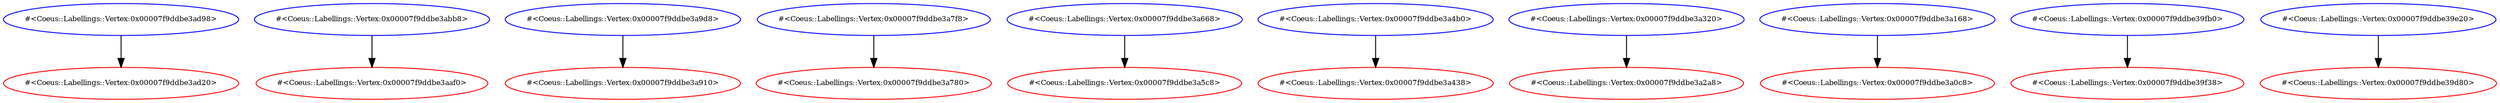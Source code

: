 digraph RGL__DirectedAdjacencyGraph {
    "#<Coeus::Labellings::Vertex:0x00007f9ddbe3ad98>" [
        color = blue,
        fontsize = 8,
        label = "#<Coeus::Labellings::Vertex:0x00007f9ddbe3ad98>"
    ]

    "#<Coeus::Labellings::Vertex:0x00007f9ddbe3ad20>" [
        color = red,
        fontsize = 8,
        label = "#<Coeus::Labellings::Vertex:0x00007f9ddbe3ad20>"
    ]

    "#<Coeus::Labellings::Vertex:0x00007f9ddbe3abb8>" [
        color = blue,
        fontsize = 8,
        label = "#<Coeus::Labellings::Vertex:0x00007f9ddbe3abb8>"
    ]

    "#<Coeus::Labellings::Vertex:0x00007f9ddbe3aaf0>" [
        color = red,
        fontsize = 8,
        label = "#<Coeus::Labellings::Vertex:0x00007f9ddbe3aaf0>"
    ]

    "#<Coeus::Labellings::Vertex:0x00007f9ddbe3a9d8>" [
        color = blue,
        fontsize = 8,
        label = "#<Coeus::Labellings::Vertex:0x00007f9ddbe3a9d8>"
    ]

    "#<Coeus::Labellings::Vertex:0x00007f9ddbe3a910>" [
        color = red,
        fontsize = 8,
        label = "#<Coeus::Labellings::Vertex:0x00007f9ddbe3a910>"
    ]

    "#<Coeus::Labellings::Vertex:0x00007f9ddbe3a7f8>" [
        color = blue,
        fontsize = 8,
        label = "#<Coeus::Labellings::Vertex:0x00007f9ddbe3a7f8>"
    ]

    "#<Coeus::Labellings::Vertex:0x00007f9ddbe3a780>" [
        color = red,
        fontsize = 8,
        label = "#<Coeus::Labellings::Vertex:0x00007f9ddbe3a780>"
    ]

    "#<Coeus::Labellings::Vertex:0x00007f9ddbe3a668>" [
        color = blue,
        fontsize = 8,
        label = "#<Coeus::Labellings::Vertex:0x00007f9ddbe3a668>"
    ]

    "#<Coeus::Labellings::Vertex:0x00007f9ddbe3a5c8>" [
        color = red,
        fontsize = 8,
        label = "#<Coeus::Labellings::Vertex:0x00007f9ddbe3a5c8>"
    ]

    "#<Coeus::Labellings::Vertex:0x00007f9ddbe3a4b0>" [
        color = blue,
        fontsize = 8,
        label = "#<Coeus::Labellings::Vertex:0x00007f9ddbe3a4b0>"
    ]

    "#<Coeus::Labellings::Vertex:0x00007f9ddbe3a438>" [
        color = red,
        fontsize = 8,
        label = "#<Coeus::Labellings::Vertex:0x00007f9ddbe3a438>"
    ]

    "#<Coeus::Labellings::Vertex:0x00007f9ddbe3a320>" [
        color = blue,
        fontsize = 8,
        label = "#<Coeus::Labellings::Vertex:0x00007f9ddbe3a320>"
    ]

    "#<Coeus::Labellings::Vertex:0x00007f9ddbe3a2a8>" [
        color = red,
        fontsize = 8,
        label = "#<Coeus::Labellings::Vertex:0x00007f9ddbe3a2a8>"
    ]

    "#<Coeus::Labellings::Vertex:0x00007f9ddbe3a168>" [
        color = blue,
        fontsize = 8,
        label = "#<Coeus::Labellings::Vertex:0x00007f9ddbe3a168>"
    ]

    "#<Coeus::Labellings::Vertex:0x00007f9ddbe3a0c8>" [
        color = red,
        fontsize = 8,
        label = "#<Coeus::Labellings::Vertex:0x00007f9ddbe3a0c8>"
    ]

    "#<Coeus::Labellings::Vertex:0x00007f9ddbe39fb0>" [
        color = blue,
        fontsize = 8,
        label = "#<Coeus::Labellings::Vertex:0x00007f9ddbe39fb0>"
    ]

    "#<Coeus::Labellings::Vertex:0x00007f9ddbe39f38>" [
        color = red,
        fontsize = 8,
        label = "#<Coeus::Labellings::Vertex:0x00007f9ddbe39f38>"
    ]

    "#<Coeus::Labellings::Vertex:0x00007f9ddbe39e20>" [
        color = blue,
        fontsize = 8,
        label = "#<Coeus::Labellings::Vertex:0x00007f9ddbe39e20>"
    ]

    "#<Coeus::Labellings::Vertex:0x00007f9ddbe39d80>" [
        color = red,
        fontsize = 8,
        label = "#<Coeus::Labellings::Vertex:0x00007f9ddbe39d80>"
    ]

    "#<Coeus::Labellings::Vertex:0x00007f9ddbe3ad98>" -> "#<Coeus::Labellings::Vertex:0x00007f9ddbe3ad20>" [
        fontsize = 8
    ]

    "#<Coeus::Labellings::Vertex:0x00007f9ddbe3abb8>" -> "#<Coeus::Labellings::Vertex:0x00007f9ddbe3aaf0>" [
        fontsize = 8
    ]

    "#<Coeus::Labellings::Vertex:0x00007f9ddbe3a9d8>" -> "#<Coeus::Labellings::Vertex:0x00007f9ddbe3a910>" [
        fontsize = 8
    ]

    "#<Coeus::Labellings::Vertex:0x00007f9ddbe3a7f8>" -> "#<Coeus::Labellings::Vertex:0x00007f9ddbe3a780>" [
        fontsize = 8
    ]

    "#<Coeus::Labellings::Vertex:0x00007f9ddbe3a668>" -> "#<Coeus::Labellings::Vertex:0x00007f9ddbe3a5c8>" [
        fontsize = 8
    ]

    "#<Coeus::Labellings::Vertex:0x00007f9ddbe3a4b0>" -> "#<Coeus::Labellings::Vertex:0x00007f9ddbe3a438>" [
        fontsize = 8
    ]

    "#<Coeus::Labellings::Vertex:0x00007f9ddbe3a320>" -> "#<Coeus::Labellings::Vertex:0x00007f9ddbe3a2a8>" [
        fontsize = 8
    ]

    "#<Coeus::Labellings::Vertex:0x00007f9ddbe3a168>" -> "#<Coeus::Labellings::Vertex:0x00007f9ddbe3a0c8>" [
        fontsize = 8
    ]

    "#<Coeus::Labellings::Vertex:0x00007f9ddbe39fb0>" -> "#<Coeus::Labellings::Vertex:0x00007f9ddbe39f38>" [
        fontsize = 8
    ]

    "#<Coeus::Labellings::Vertex:0x00007f9ddbe39e20>" -> "#<Coeus::Labellings::Vertex:0x00007f9ddbe39d80>" [
        fontsize = 8
    ]
}
